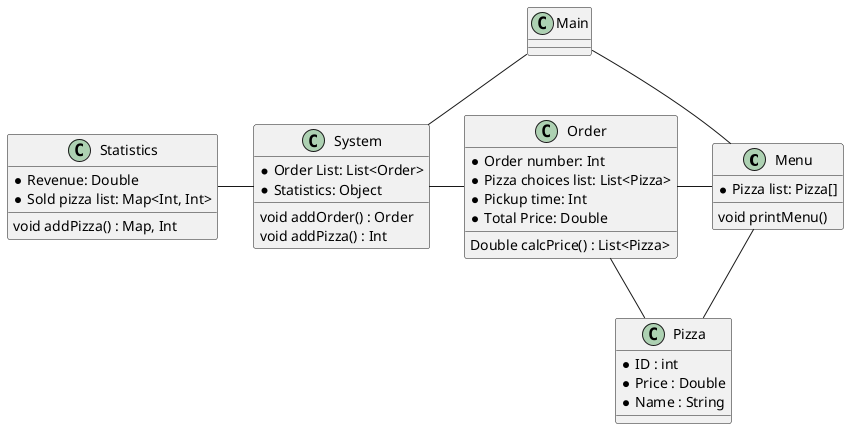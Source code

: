 @startuml

Class Menu{
    *Pizza list: Pizza[]
    void printMenu()
}

Class Main {
}

Class Pizza{
    *ID : int
    *Price : Double
    *Name : String
}

Class Order{
    *Order number: Int
    *Pizza choices list: List<Pizza>
    *Pickup time: Int
    *Total Price: Double
    Double calcPrice() : List<Pizza>
}

Class System{
    * Order List: List<Order>
    * Statistics: Object
    void addOrder() : Order
    void addPizza() : Int
}
Class Statistics{
    * Revenue: Double
    * Sold pizza list: Map<Int, Int>
    void addPizza() : Map, Int
}

Pizza -- Order
Order -left- System
System -left- Statistics
Menu -- Pizza
Menu -left- Order
Main -- System
Main -- Menu

@enduml